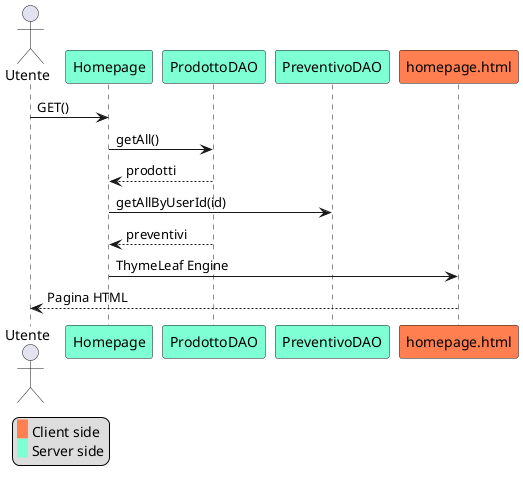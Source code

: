 @startuml
legend left
 <back:#coral>   </back> Client side
 <back:#aquamarine>   </back> Server side
endlegend

actor Utente as utente
skinparam ParticipantBackgroundColor aquamarine
participant Homepage
participant ProdottoDAO
participant PreventivoDAO
skinparam ParticipantBackgroundColor coral
participant "homepage.html" as homepage

utente -> Homepage: GET()
skinparam ParticipantBackgroundColor aquamarine
Homepage -> ProdottoDAO: getAll()
ProdottoDAO --> Homepage: prodotti
Homepage -> PreventivoDAO: getAllByUserId(id)
ProdottoDAO --> Homepage: preventivi
Homepage -> homepage: ThymeLeaf Engine
homepage -->utente: Pagina HTML
@enduml